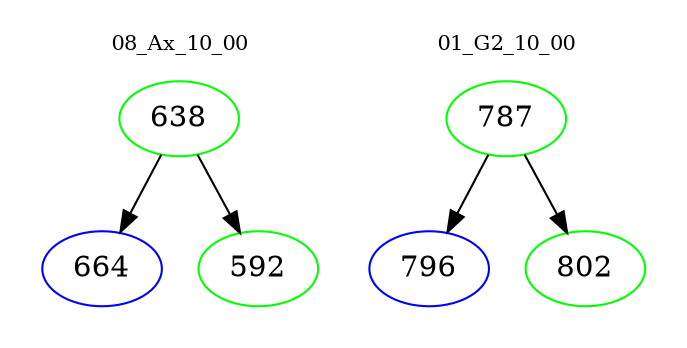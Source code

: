 digraph{
subgraph cluster_0 {
color = white
label = "08_Ax_10_00";
fontsize=10;
T0_638 [label="638", color="green"]
T0_638 -> T0_664 [color="black"]
T0_664 [label="664", color="blue"]
T0_638 -> T0_592 [color="black"]
T0_592 [label="592", color="green"]
}
subgraph cluster_1 {
color = white
label = "01_G2_10_00";
fontsize=10;
T1_787 [label="787", color="green"]
T1_787 -> T1_796 [color="black"]
T1_796 [label="796", color="blue"]
T1_787 -> T1_802 [color="black"]
T1_802 [label="802", color="green"]
}
}
